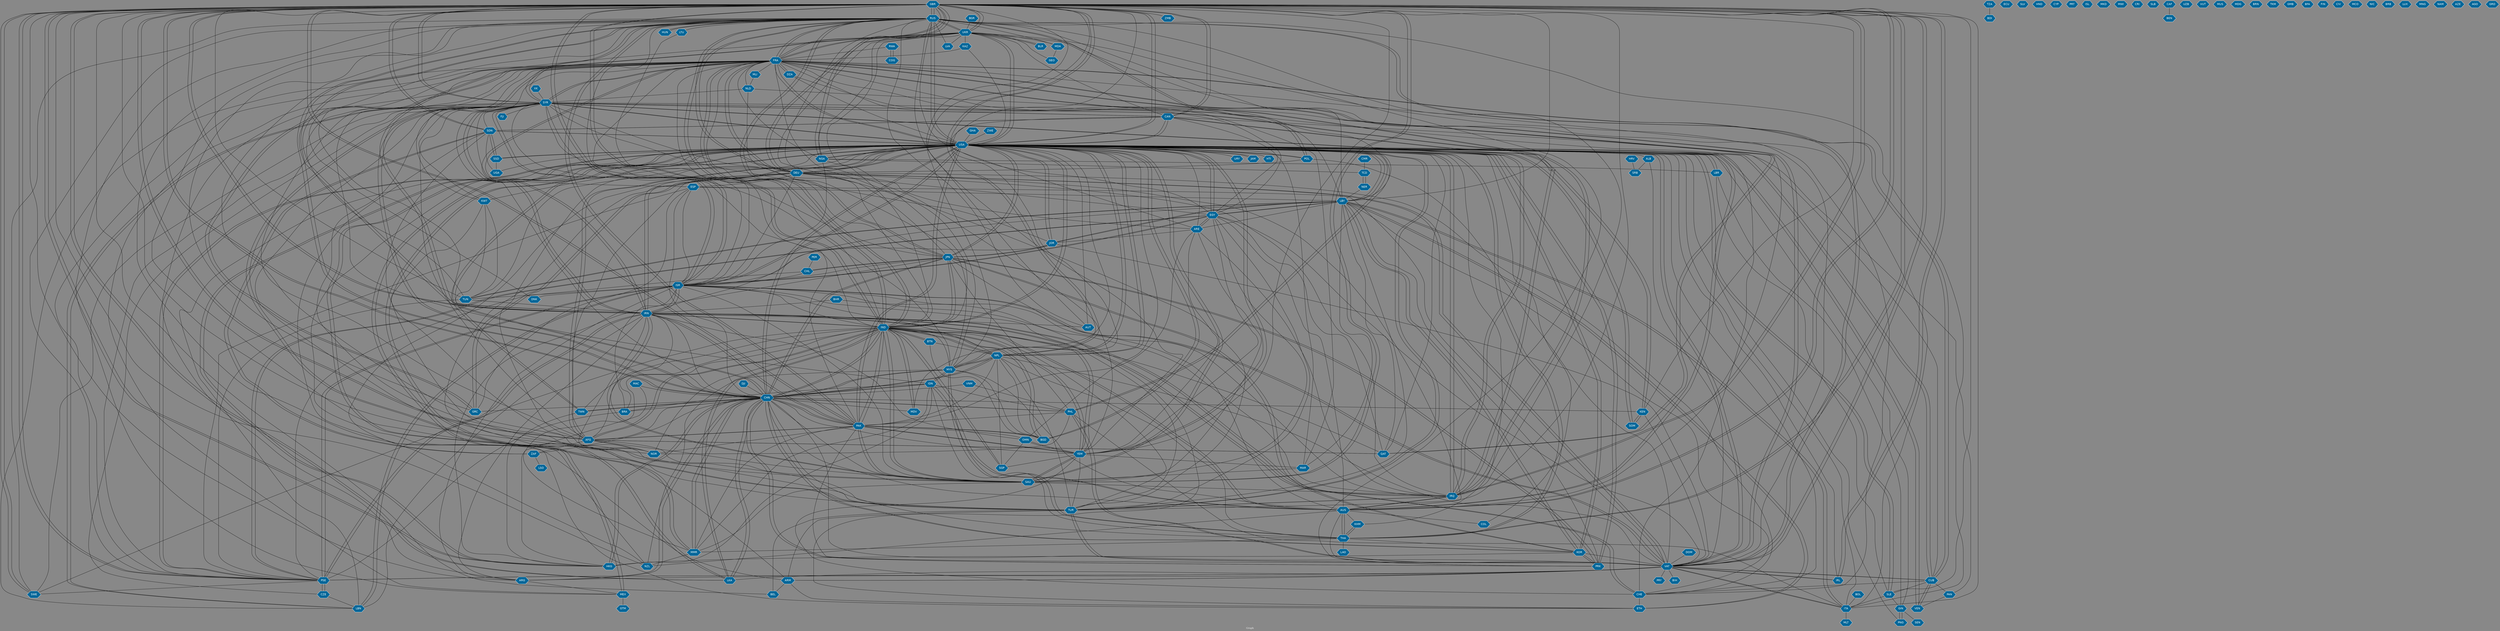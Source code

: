 // Countries together in item graph
graph {
	graph [bgcolor="#888888" fontcolor=white fontsize=12 label="Graph" outputorder=edgesfirst overlap=prism]
	node [color=white fillcolor="#006699" fontcolor=white fontname=Helvetica shape=hexagon style=filled]
	edge [arrowhead=open color=black fontcolor=white fontname=Courier fontsize=12]
		GBR [label=GBR]
		RUS [label=RUS]
		UKR [label=UKR]
		DEU [label=DEU]
		IND [label=IND]
		PAK [label=PAK]
		NPL [label=NPL]
		USA [label=USA]
		JPN [label=JPN]
		BDI [label=BDI]
		SLE [label=SLE]
		DZA [label=DZA]
		LBY [label=LBY]
		CHN [label=CHN]
		MMR [label=MMR]
		NGA [label=NGA]
		SAU [label=SAU]
		YEM [label=YEM]
		SWE [label=SWE]
		IRQ [label=IRQ]
		SYR [label=SYR]
		AFG [label=AFG]
		MDV [label=MDV]
		ECU [label=ECU]
		PSE [label=PSE]
		CZE [label=CZE]
		VEN [label=VEN]
		BRA [label=BRA]
		HKG [label=HKG]
		TWN [label=TWN]
		KEN [label=KEN]
		ISR [label=ISR]
		LTU [label=LTU]
		IRN [label=IRN]
		MEX [label=MEX]
		PER [label=PER]
		VAT [label=VAT]
		GTM [label=GTM]
		EGY [label=EGY]
		NER [label=NER]
		LBR [label=LBR]
		BGD [label=BGD]
		JOR [label=JOR]
		AUS [label=AUS]
		ARM [label=ARM]
		FRA [label=FRA]
		GRC [label=GRC]
		KOR [label=KOR]
		ITA [label=ITA]
		PRK [label=PRK]
		TUR [label=TUR]
		CUB [label=CUB]
		PAN [label=PAN]
		CMR [label=CMR]
		THA [label=THA]
		MYS [label=MYS]
		LKA [label=LKA]
		ZAF [label=ZAF]
		OMN [label=OMN]
		HUN [label=HUN]
		SGP [label=SGP]
		IDN [label=IDN]
		SLV [label=SLV]
		MAR [label=MAR]
		HND [label=HND]
		CYP [label=CYP]
		PRT [label=PRT]
		RWA [label=RWA]
		SDN [label=SDN]
		SSD [label=SSD]
		PHL [label=PHL]
		ESP [label=ESP]
		ARG [label=ARG]
		LBN [label=LBN]
		POL [label=POL]
		NOR [label=NOR]
		BLR [label=BLR]
		NLD [label=NLD]
		SOM [label=SOM]
		ZWE [label=ZWE]
		KWT [label=KWT]
		ISL [label=ISL]
		LVA [label=LVA]
		URY [label=URY]
		MKD [label=MKD]
		XK [label=XK]
		IRL [label=IRL]
		GEO [label=GEO]
		BIH [label=BIH]
		MWI [label=MWI]
		CHE [label=CHE]
		TCD [label=TCD]
		TUN [label=TUN]
		ETH [label=ETH]
		KHM [label=KHM]
		BOL [label=BOL]
		NZL [label=NZL]
		ALB [label=ALB]
		SRB [label=SRB]
		FJI [label=FJI]
		CAN [label=CAN]
		GIN [label=GIN]
		MAC [label=MAC]
		QAT [label=QAT]
		COL [label=COL]
		UGA [label=UGA]
		DNK [label=DNK]
		COG [label=COG]
		LSO [label=LSO]
		BHR [label=BHR]
		ZMB [label=ZMB]
		BEL [label=BEL]
		MLI [label=MLI]
		ARE [label=ARE]
		CRI [label=CRI]
		SLB [label=SLB]
		CHL [label=CHL]
		BGR [label=BGR]
		CAF [label=CAF]
		HRV [label=HRV]
		AUT [label=AUT]
		UZB [label=UZB]
		JAM [label=JAM]
		VUT [label=VUT]
		PNG [label=PNG]
		MUS [label=MUS]
		MDG [label=MDG]
		BRN [label=BRN]
		TKM [label=TKM]
		HTI [label=HTI]
		KAZ [label=KAZ]
		BTN [label=BTN]
		GMB [label=GMB]
		SEN [label=SEN]
		MLT [label=MLT]
		BFA [label=BFA]
		FIN [label=FIN]
		CIV [label=CIV]
		MCO [label=MCO]
		DOM [label=DOM]
		VNM [label=VNM]
		NIC [label=NIC]
		PRY [label=PRY]
		GHA [label=GHA]
		TZA [label=TZA]
		BRB [label=BRB]
		LUX [label=LUX]
		MNG [label=MNG]
		DJI [label=DJI]
		NAM [label=NAM]
		AZE [label=AZE]
		LAO [label=LAO]
		MDA [label=MDA]
		BEN [label=BEN]
		AGO [label=AGO]
		GRD [label=GRD]
			HKG -- USA [weight=1]
			LKA -- IND [weight=2]
			IDN -- MYS [weight=1]
			TUN -- IRN [weight=1]
			HKG -- GBR [weight=1]
			MDA -- GEO [weight=1]
			USA -- VAT [weight=3]
			ETH -- LBY [weight=1]
			CHN -- NPL [weight=9]
			FRA -- IRN [weight=2]
			IRQ -- TUR [weight=3]
			PAK -- NOR [weight=2]
			THA -- USA [weight=1]
			IRQ -- DEU [weight=1]
			CAN -- GBR [weight=2]
			IDN -- MMR [weight=1]
			IRQ -- GBR [weight=7]
			IND -- JPN [weight=1]
			PHL -- NOR [weight=1]
			VAT -- RUS [weight=1]
			FRA -- NLD [weight=1]
			NGA -- UKR [weight=1]
			AUS -- JPN [weight=1]
			IND -- CHN [weight=23]
			USA -- SSD [weight=2]
			VNM -- CHN [weight=1]
			IRN -- LBY [weight=1]
			CHN -- PRK [weight=4]
			LBY -- USA [weight=2]
			COG -- RWA [weight=1]
			USA -- THA [weight=1]
			USA -- YEM [weight=11]
			SDN -- NOR [weight=1]
			NLD -- MYS [weight=1]
			USA -- UKR [weight=33]
			YEM -- FRA [weight=2]
			KOR -- HKG [weight=1]
			AUS -- DEU [weight=1]
			KOR -- PRK [weight=8]
			NGA -- USA [weight=8]
			USA -- IRQ [weight=33]
			KOR -- USA [weight=7]
			MYS -- GBR [weight=1]
			EGY -- PSE [weight=5]
			ISR -- IND [weight=1]
			EGY -- YEM [weight=1]
			GBR -- VAT [weight=1]
			IRN -- ARG [weight=1]
			CHN -- IDN [weight=1]
			AFG -- SAU [weight=1]
			PHL -- PAK [weight=1]
			CHN -- IND [weight=24]
			PSE -- TUN [weight=2]
			TUN -- LBY [weight=1]
			AUS -- IRQ [weight=2]
			KHM -- USA [weight=1]
			USA -- SYR [weight=27]
			IRN -- AUT [weight=1]
			JPN -- ISR [weight=1]
			RWA -- FRA [weight=1]
			PSE -- EGY [weight=6]
			GBR -- IND [weight=24]
			CHN -- JPN [weight=18]
			DNK -- RUS [weight=1]
			USA -- TUR [weight=4]
			LBN -- SYR [weight=3]
			ZAF -- LSO [weight=2]
			RUS -- PRK [weight=1]
			TUR -- GBR [weight=4]
			BGD -- IND [weight=3]
			CHN -- FRA [weight=1]
			TUR -- IRQ [weight=2]
			CUB -- VAT [weight=1]
			POL -- DEU [weight=1]
			AFG -- NOR [weight=1]
			THA -- LAO [weight=1]
			IRN -- SYR [weight=2]
			PSE -- USA [weight=8]
			ARE -- LBY [weight=1]
			SAU -- IRN [weight=8]
			DZA -- USA [weight=1]
			NGA -- GBR [weight=1]
			KEN -- USA [weight=2]
			LTU -- IND [weight=1]
			AUS -- GBR [weight=1]
			PSE -- ESP [weight=1]
			GBR -- SDN [weight=2]
			IRN -- RUS [weight=4]
			LKA -- GBR [weight=1]
			USA -- MYS [weight=1]
			NPL -- IND [weight=12]
			SWE -- IND [weight=1]
			FRA -- ARG [weight=2]
			THA -- AUS [weight=1]
			SDN -- GBR [weight=3]
			USA -- JAM [weight=3]
			SDN -- CAN [weight=2]
			GBR -- SWE [weight=1]
			MMR -- IND [weight=1]
			LBY -- FRA [weight=1]
			VAT -- EGY [weight=1]
			ISR -- JOR [weight=2]
			UKR -- RUS [weight=98]
			UKR -- MDA [weight=1]
			NLD -- AUS [weight=1]
			FRA -- SYR [weight=2]
			MEX -- USA [weight=4]
			IND -- NOR [weight=1]
			CAN -- CUB [weight=1]
			CUB -- FRA [weight=1]
			SOM -- USA [weight=3]
			USA -- FRA [weight=12]
			FRA -- RUS [weight=3]
			IDN -- CHN [weight=1]
			RUS -- JPN [weight=1]
			SYR -- PSE [weight=2]
			POL -- RUS [weight=1]
			IND -- BTN [weight=1]
			GBR -- USA [weight=21]
			RUS -- PSE [weight=1]
			LBY -- ITA [weight=1]
			USA -- ISR [weight=13]
			BTN -- NPL [weight=1]
			SYR -- USA [weight=37]
			SYR -- IRQ [weight=10]
			AFG -- ZAF [weight=1]
			MYS -- IDN [weight=2]
			AUS -- PRK [weight=1]
			RUS -- VAT [weight=1]
			SYR -- CZE [weight=1]
			RUS -- FRA [weight=3]
			ITA -- LBY [weight=1]
			ISR -- SYR [weight=3]
			IRQ -- AUS [weight=4]
			IRQ -- USA [weight=29]
			QAT -- EGY [weight=2]
			USA -- POL [weight=1]
			BRA -- PSE [weight=1]
			FRA -- IRQ [weight=3]
			BEL -- GBR [weight=1]
			NPL -- THA [weight=1]
			TCD -- NER [weight=1]
			DOM -- VAT [weight=1]
			USA -- IND [weight=20]
			CHE -- DEU [weight=1]
			SOM -- KEN [weight=1]
			JPN -- UKR [weight=1]
			NPL -- CHN [weight=4]
			USA -- KAZ [weight=1]
			USA -- VEN [weight=3]
			USA -- TWN [weight=1]
			FRA -- NGA [weight=1]
			TUR -- IRN [weight=1]
			KWT -- FRA [weight=1]
			PHL -- CHN [weight=2]
			JOR -- USA [weight=2]
			VAT -- PRY [weight=1]
			CHN -- YEM [weight=1]
			USA -- KWT [weight=1]
			YEM -- OMN [weight=2]
			USA -- JOR [weight=3]
			NPL -- USA [weight=5]
			IND -- NPL [weight=13]
			LBY -- CHE [weight=1]
			NPL -- GBR [weight=1]
			NGA -- ISR [weight=1]
			TUR -- SYR [weight=10]
			CUB -- PAN [weight=1]
			CAN -- USA [weight=4]
			AUS -- THA [weight=2]
			JPN -- JOR [weight=1]
			CHN -- SAU [weight=1]
			KWT -- TUN [weight=1]
			TUR -- DEU [weight=2]
			CHN -- THA [weight=1]
			SLE -- USA [weight=1]
			IRL -- VAT [weight=1]
			AUS -- COL [weight=1]
			FRA -- MAR [weight=1]
			JOR -- SYR [weight=2]
			PAK -- VAT [weight=1]
			KWT -- SYR [weight=1]
			USA -- LKA [weight=4]
			SAU -- IRQ [weight=1]
			ZAF -- CHN [weight=1]
			GBR -- NGA [weight=1]
			IND -- MDV [weight=1]
			ISR -- IRN [weight=13]
			SYR -- LBN [weight=5]
			HRV -- SRB [weight=1]
			SYR -- CAN [weight=3]
			QAT -- LBY [weight=1]
			CHE -- ETH [weight=2]
			BGD -- PAK [weight=1]
			CAN -- SYR [weight=1]
			RUS -- IRN [weight=5]
			SSD -- UGA [weight=1]
			CHN -- MDV [weight=1]
			ITA -- MLT [weight=1]
			SAU -- ARE [weight=2]
			CHN -- BRA [weight=1]
			VNM -- PHL [weight=1]
			TUR -- USA [weight=5]
			CHN -- ESP [weight=2]
			XK -- SYR [weight=1]
			NER -- LBY [weight=1]
			THA -- MYS [weight=4]
			SYR -- IRN [weight=6]
			USA -- IRN [weight=39]
			USA -- ALB [weight=1]
			NZL -- MYS [weight=1]
			VAT -- GBR [weight=1]
			KOR -- VAT [weight=1]
			LBN -- FRA [weight=1]
			VAT -- PSE [weight=2]
			CHN -- ARG [weight=2]
			VAT -- LKA [weight=2]
			EGY -- ISR [weight=1]
			RUS -- IND [weight=1]
			SAU -- SYR [weight=1]
			GBR -- HKG [weight=1]
			EGY -- DEU [weight=1]
			GBR -- LBY [weight=2]
			IRQ -- RUS [weight=2]
			JPN -- FRA [weight=2]
			USA -- HTI [weight=1]
			JPN -- PRK [weight=3]
			BLR -- UKR [weight=3]
			GBR -- SLE [weight=1]
			FRA -- IND [weight=1]
			ARE -- JOR [weight=2]
			KWT -- SAU [weight=1]
			IRQ -- SYR [weight=10]
			PSE -- ISR [weight=76]
			DEU -- VAT [weight=1]
			ESP -- VAT [weight=1]
			ISR -- USA [weight=17]
			DEU -- GRC [weight=4]
			MDV -- IND [weight=1]
			GBR -- RUS [weight=8]
			KEN -- SOM [weight=3]
			ARM -- VAT [weight=1]
			USA -- NOR [weight=1]
			AUS -- IDN [weight=1]
			MAC -- HKG [weight=1]
			POL -- USA [weight=1]
			IND -- UKR [weight=1]
			USA -- KOR [weight=4]
			GBR -- AUS [weight=2]
			PNG -- GIN [weight=2]
			GBR -- SYR [weight=4]
			HKG -- IDN [weight=2]
			GIN -- PNG [weight=5]
			PSE -- FRA [weight=1]
			ISR -- PSE [weight=73]
			IND -- PAK [weight=13]
			MYS -- AUS [weight=2]
			RUS -- EGY [weight=2]
			CHN -- KEN [weight=1]
			CHN -- LKA [weight=2]
			ALB -- VAT [weight=1]
			PAN -- VEN [weight=1]
			IND -- QAT [weight=1]
			LBY -- MAR [weight=2]
			SWE -- GBR [weight=1]
			IND -- LKA [weight=2]
			ARE -- IRQ [weight=1]
			CHN -- MMR [weight=7]
			CAN -- NPL [weight=1]
			NLD -- SYR [weight=1]
			NGA -- LBR [weight=1]
			USA -- BGD [weight=6]
			BTN -- IND [weight=1]
			USA -- JPN [weight=17]
			USA -- MEX [weight=1]
			NPL -- PAK [weight=1]
			SSD -- USA [weight=3]
			PSE -- IRN [weight=1]
			USA -- PAN [weight=1]
			PRK -- KOR [weight=6]
			NZL -- GBR [weight=1]
			CHN -- MYS [weight=2]
			TUR -- ISR [weight=1]
			UGA -- SDN [weight=1]
			VAT -- PHL [weight=1]
			IRN -- SAU [weight=5]
			THA -- KOR [weight=1]
			LBY -- EGY [weight=5]
			RUS -- SWE [weight=2]
			SAU -- IND [weight=1]
			LKA -- USA [weight=1]
			IDN -- AUS [weight=4]
			NGA -- TCD [weight=1]
			USA -- DEU [weight=9]
			YEM -- RUS [weight=1]
			SDN -- USA [weight=5]
			VEN -- CUB [weight=1]
			ISR -- RUS [weight=1]
			UKR -- DEU [weight=10]
			EGY -- ARE [weight=1]
			USA -- CAN [weight=1]
			TUR -- RUS [weight=2]
			SLE -- ITA [weight=1]
			THA -- MMR [weight=1]
			ARM -- ETH [weight=1]
			SSD -- SDN [weight=18]
			LBN -- USA [weight=3]
			IRN -- OMN [weight=1]
			UKR -- CHN [weight=1]
			JPN -- KOR [weight=1]
			FRA -- VAT [weight=2]
			AUS -- SYR [weight=2]
			USA -- IRL [weight=1]
			YEM -- MAR [weight=1]
			YEM -- ARE [weight=1]
			IND -- DEU [weight=1]
			SAU -- PAK [weight=2]
			USA -- PHL [weight=3]
			JOR -- LBY [weight=1]
			AFG -- IRN [weight=2]
			CHE -- UKR [weight=1]
			FRA -- QAT [weight=1]
			IND -- YEM [weight=2]
			ZWE -- USA [weight=1]
			CUB -- USA [weight=16]
			SYR -- IND [weight=1]
			BGD -- NPL [weight=1]
			ZAF -- SDN [weight=1]
			VAT -- DEU [weight=1]
			USA -- CHN [weight=56]
			QAT -- FRA [weight=1]
			LBR -- SLE [weight=1]
			CAN -- IRQ [weight=2]
			GBR -- AUT [weight=1]
			PAK -- OMN [weight=1]
			FRA -- UKR [weight=4]
			IND -- FRA [weight=1]
			PAK -- BGD [weight=1]
			IND -- AFG [weight=6]
			CHN -- HKG [weight=12]
			ISR -- ETH [weight=1]
			FRA -- IDN [weight=1]
			THA -- KHM [weight=1]
			ALB -- SRB [weight=1]
			SYR -- TUR [weight=10]
			VEN -- USA [weight=6]
			EGY -- FRA [weight=1]
			CZE -- PSE [weight=2]
			USA -- ARE [weight=1]
			ITA -- PHL [weight=1]
			MYS -- NPL [weight=1]
			SAU -- YEM [weight=15]
			CMR -- TCD [weight=2]
			VAT -- USA [weight=2]
			CAN -- SDN [weight=1]
			USA -- COL [weight=1]
			PER -- CHL [weight=1]
			CHE -- SYR [weight=2]
			MMR -- SAU [weight=1]
			ARM -- TUR [weight=4]
			VAT -- ARM [weight=1]
			AFG -- GBR [weight=1]
			MLI -- NLD [weight=1]
			USA -- SOM [weight=4]
			IND -- GBR [weight=23]
			BGR -- UKR [weight=1]
			SYR -- ISR [weight=5]
			IRN -- UKR [weight=1]
			ISR -- DEU [weight=1]
			VAT -- ARG [weight=1]
			RUS -- DEU [weight=6]
			LBR -- USA [weight=1]
			USA -- NGA [weight=5]
			TUR -- EGY [weight=1]
			ETH -- SDN [weight=1]
			PAK -- IND [weight=10]
			SAU -- GBR [weight=1]
			PRK -- USA [weight=10]
			ARG -- CHN [weight=1]
			PAK -- YEM [weight=1]
			ARM -- DEU [weight=1]
			RUS -- AUT [weight=1]
			VAT -- BIH [weight=1]
			AUS -- EGY [weight=4]
			USA -- AFG [weight=18]
			UKR -- KAZ [weight=1]
			QAT -- USA [weight=1]
			ARM -- RUS [weight=1]
			CAF -- BEN [weight=1]
			SGP -- NPL [weight=1]
			IRN -- FRA [weight=3]
			LVA -- RUS [weight=1]
			GBR -- CAN [weight=1]
			IND -- USA [weight=22]
			BGD -- BTN [weight=1]
			CHN -- TWN [weight=4]
			ISR -- VAT [weight=3]
			YEM -- IRN [weight=10]
			DZA -- FRA [weight=1]
			GBR -- PAK [weight=2]
			IND -- BRA [weight=1]
			EGY -- USA [weight=7]
			TUR -- YEM [weight=1]
			RUS -- POL [weight=1]
			GBR -- IRL [weight=1]
			PSE -- CZE [weight=2]
			PAK -- AFG [weight=4]
			GBR -- ZMB [weight=1]
			KOR -- LBY [weight=1]
			VAT -- UKR [weight=1]
			BHR -- IRQ [weight=1]
			IRN -- IND [weight=1]
			KOR -- CHN [weight=2]
			ITA -- GBR [weight=2]
			FRA -- GRC [weight=1]
			VAT -- FRA [weight=1]
			JPN -- IND [weight=1]
			MEX -- FRA [weight=1]
			IRN -- YEM [weight=5]
			SYR -- RUS [weight=7]
			FRA -- MLI [weight=2]
			TUN -- GBR [weight=5]
			FRA -- USA [weight=15]
			JAM -- USA [weight=1]
			FRA -- GBR [weight=3]
			TWN -- IND [weight=1]
			KOR -- JPN [weight=4]
			IRN -- IRQ [weight=3]
			SWE -- SYR [weight=1]
			MEX -- RUS [weight=1]
			LKA -- CHN [weight=2]
			SGP -- OMN [weight=1]
			QAT -- AFG [weight=1]
			RUS -- AFG [weight=1]
			JPN -- CHL [weight=1]
			GBR -- NPL [weight=1]
			TWN -- USA [weight=1]
			IRN -- CHN [weight=1]
			KHM -- THA [weight=1]
			CHE -- IRN [weight=2]
			UKR -- GBR [weight=2]
			USA -- KEN [weight=5]
			NZL -- USA [weight=1]
			VAT -- ITA [weight=1]
			SYR -- JPN [weight=1]
			KWT -- IRN [weight=1]
			PAK -- RUS [weight=2]
			CHN -- PHL [weight=4]
			ARG -- ISR [weight=1]
			SYR -- FRA [weight=5]
			RUS -- UKR [weight=99]
			ITA -- USA [weight=3]
			IRN -- USA [weight=41]
			USA -- PSE [weight=8]
			LBY -- TUR [weight=1]
			JOR -- JPN [weight=1]
			IRN -- GBR [weight=2]
			LBR -- GIN [weight=1]
			IRQ -- FRA [weight=1]
			FRA -- CUB [weight=2]
			TUR -- BEL [weight=1]
			FRA -- AFG [weight=1]
			CHN -- KOR [weight=1]
			AFG -- QAT [weight=1]
			USA -- PAK [weight=20]
			LBY -- ETH [weight=1]
			ISR -- ESP [weight=1]
			SYR -- AUS [weight=1]
			ISR -- DNK [weight=2]
			DEU -- UKR [weight=10]
			IDN -- THA [weight=1]
			VAT -- JOR [weight=1]
			OMN -- YEM [weight=1]
			USA -- EGY [weight=6]
			IND -- AUS [weight=1]
			IND -- BGD [weight=1]
			NPL -- VAT [weight=1]
			LBY -- KOR [weight=1]
			SYR -- ESP [weight=1]
			ESP -- LBY [weight=1]
			FRA -- DEU [weight=4]
			HUN -- RUS [weight=1]
			USA -- SAU [weight=7]
			AFG -- TUR [weight=1]
			ARG -- MEX [weight=1]
			RUS -- USA [weight=51]
			USA -- AUT [weight=1]
			FRA -- ITA [weight=1]
			USA -- MMR [weight=4]
			RUS -- LTU [weight=2]
			MMR -- NZL [weight=1]
			CHN -- SYR [weight=1]
			FRA -- ISR [weight=2]
			ISR -- EGY [weight=3]
			AUS -- CHN [weight=1]
			SYR -- GBR [weight=10]
			YEM -- SAU [weight=14]
			CHN -- PAK [weight=13]
			RUS -- PAK [weight=2]
			RUS -- CHN [weight=5]
			NER -- TCD [weight=1]
			MMR -- CHN [weight=7]
			CZE -- LBN [weight=1]
			UKR -- FRA [weight=3]
			GBR -- IRN [weight=2]
			SGP -- IND [weight=1]
			HKG -- JPN [weight=1]
			SAU -- EGY [weight=1]
			GRC -- FRA [weight=1]
			PHL -- VAT [weight=2]
			PRK -- CHN [weight=1]
			GBR -- PSE [weight=1]
			IND -- SGP [weight=1]
			YEM -- SGP [weight=1]
			PAK -- ARE [weight=2]
			LBY -- TUN [weight=1]
			MYS -- USA [weight=1]
			GBR -- KEN [weight=1]
			IRQ -- ISR [weight=1]
			VAT -- TUR [weight=2]
			IND -- MYS [weight=2]
			AFG -- USA [weight=21]
			RUS -- MYS [weight=1]
			GBR -- ARG [weight=1]
			TUR -- VAT [weight=1]
			USA -- LBY [weight=3]
			MYS -- SYR [weight=1]
			VAT -- IRL [weight=2]
			PSE -- VAT [weight=5]
			IRN -- ISR [weight=14]
			MYS -- CHN [weight=1]
			USA -- TUN [weight=1]
			BOL -- ITA [weight=1]
			CHL -- ISR [weight=1]
			SDN -- SSD [weight=18]
			BGD -- USA [weight=4]
			CUB -- SLE [weight=1]
			JPN -- CHN [weight=16]
			PAK -- CHN [weight=12]
			YEM -- CHE [weight=1]
			IRQ -- CAN [weight=3]
			CHL -- JPN [weight=1]
			ARE -- EGY [weight=1]
			GBR -- THA [weight=3]
			YEM -- PAK [weight=5]
			PSE -- GBR [weight=2]
			CHN -- GRC [weight=1]
			AUS -- KHM [weight=1]
			POL -- VAT [weight=1]
			PSE -- SWE [weight=2]
			IND -- SAU [weight=1]
			ARE -- GBR [weight=1]
			MYS -- THA [weight=1]
			TWN -- CHN [weight=10]
			DEU -- RUS [weight=3]
			USA -- NPL [weight=7]
			MAC -- CHN [weight=1]
			IRQ -- IRN [weight=7]
			CHN -- USA [weight=50]
			SYR -- FJI [weight=2]
			CHN -- GBR [weight=3]
			KEN -- VAT [weight=1]
			GBR -- CHN [weight=6]
			USA -- CHE [weight=1]
			YEM -- USA [weight=7]
			BGD -- MYS [weight=1]
			RUS -- SYR [weight=4]
			MMR -- PAK [weight=1]
			GHA -- USA [weight=1]
			UGA -- USA [weight=2]
			GIN -- USA [weight=2]
			OMN -- USA [weight=1]
			NOR -- SYR [weight=1]
			DEU -- ESP [weight=1]
			GBR -- ISR [weight=2]
			CUB -- CHE [weight=1]
			SYR -- SDN [weight=1]
			CHN -- RUS [weight=5]
			PNG -- USA [weight=1]
			ARM -- BEL [weight=1]
			RUS -- MDA [weight=1]
			ISR -- LBN [weight=6]
			SLE -- GIN [weight=1]
			MAR -- SAU [weight=1]
			UKR -- USA [weight=29]
			USA -- RUS [weight=39]
			USA -- CUB [weight=14]
			HKG -- CHN [weight=6]
			JPN -- RUS [weight=1]
			RUS -- HUN [weight=1]
			VAT -- ISR [weight=1]
			USA -- SLE [weight=2]
			GBR -- IRQ [weight=3]
			BHR -- IRN [weight=1]
			TWN -- HKG [weight=1]
			DEU -- AFG [weight=1]
			GRC -- RUS [weight=2]
			DEU -- FRA [weight=4]
			RUS -- GBR [weight=10]
			CHN -- VAT [weight=3]
			PHL -- USA [weight=2]
			CAN -- EGY [weight=1]
			PAK -- USA [weight=24]
			ISR -- SAU [weight=3]
			LBY -- PRK [weight=1]
			GBR -- SAU [weight=1]
			DJI -- CHN [weight=1]
			GBR -- FRA [weight=5]
			GBR -- AFG [weight=3]
			GRC -- DEU [weight=3]
			FRA -- DZA [weight=2]
			MEX -- GTM [weight=1]
			THA -- GBR [weight=1]
			AUS -- NZL [weight=1]
			DZA -- LBY [weight=1]
			JPN -- USA [weight=8]
			TZA -- BDI [weight=1]
			ISR -- GBR [weight=2]
			IRL -- GBR [weight=1]
			CHN -- UKR [weight=1]
			AFG -- IND [weight=2]
			MMR -- USA [weight=2]
			NZL -- DEU [weight=1]
			ISR -- BRA [weight=1]
			IRN -- PSE [weight=1]
			USA -- LBR [weight=2]
			ISR -- NPL [weight=1]
			VAT -- CUB [weight=2]
			EGY -- LBY [weight=3]
			SDN -- ZAF [weight=2]
			YEM -- IND [weight=4]
			UKR -- LVA [weight=1]
			USA -- SDN [weight=5]
			CUB -- VEN [weight=1]
			USA -- PRK [weight=18]
			GBR -- YEM [weight=1]
			PSE -- CHL [weight=1]
			ESP -- GRC [weight=1]
			USA -- HKG [weight=4]
			UKR -- BLR [weight=1]
			GBR -- NOR [weight=1]
			KAZ -- FRA [weight=1]
			NGA -- IND [weight=1]
			AFG -- CHN [weight=3]
			RUS -- LBY [weight=1]
			UKR -- CAN [weight=1]
			PAK -- IRN [weight=1]
			ISR -- TUN [weight=1]
			LBN -- ISR [weight=3]
			AUS -- IND [weight=2]
			UKR -- GEO [weight=1]
			IND -- RUS [weight=2]
			BRA -- IDN [weight=1]
			NPL -- MYS [weight=1]
			IND -- IRN [weight=1]
			GIN -- SEN [weight=1]
			GBR -- UKR [weight=6]
			SYR -- AFG [weight=1]
			RWA -- COG [weight=1]
			LBY -- JOR [weight=1]
			ITA -- VAT [weight=3]
			PHL -- JPN [weight=1]
			DEU -- USA [weight=7]
			TUR -- IND [weight=1]
			PAK -- SAU [weight=5]
			PAK -- GBR [weight=2]
			PAK -- FRA [weight=1]
			FRA -- CHN [weight=1]
			USA -- MAR [weight=1]
			USA -- URY [weight=1]
			IRN -- PAK [weight=4]
			USA -- MDV [weight=3]
			PRK -- JPN [weight=2]
			IRN -- CHE [weight=2]
			USA -- GBR [weight=17]
			FRA -- TUN [weight=1]
			PHL -- IDN [weight=1]
			AFG -- PAK [weight=8]
			RUS -- ITA [weight=1]
			NPL -- TUR [weight=1]
			ARE -- SYR [weight=1]
			GBR -- LKA [weight=2]
			IRN -- LBN [weight=2]
			SAU -- USA [weight=2]
}